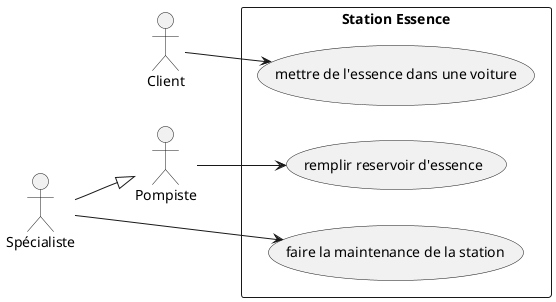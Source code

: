 "4. On peut créer un nouvel acteur, mais qui est relié à l'acteur pompiste par une flèche. On apelle cela de la 
généralisation. Ça veut dire que le pompiste spécialisé peut faire tout ce qu'un pompiste peut faire plus 
d'autre actions."

@startuml Station

left to right direction

actor Client
actor Pompiste
actor Spécialiste

rectangle "Station Essence" {
    usecase "mettre de l'essence dans une voiture" as UC1
    usecase "remplir reservoir d'essence" as UC2
    usecase "faire la maintenance de la station" as UC3
}

Client --> UC1

Pompiste --> UC2

Spécialiste --> UC3

Spécialiste --|> Pompiste


@enduml